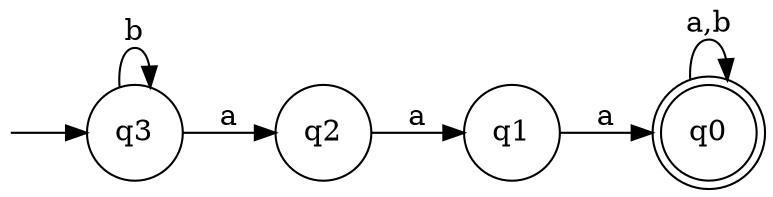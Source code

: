 strict digraph{
rankdir=LR;
node[shape=none,label="",width=0,height=0];qd;
node[label="\N",width=0.0,height=0.5];
node[shape=doublecircle];q0;
node[shape=circle];
qd->q3
q3->q2[label="a"]
q2->q1[label="a"]
q1->q0[label="a"]
q0->q0[label="a,b"]
q3->q3[label="b"]
}